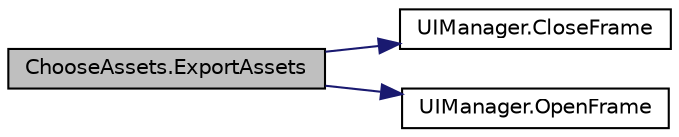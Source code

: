 digraph "ChooseAssets.ExportAssets"
{
  edge [fontname="Helvetica",fontsize="10",labelfontname="Helvetica",labelfontsize="10"];
  node [fontname="Helvetica",fontsize="10",shape=record];
  rankdir="LR";
  Node3 [label="ChooseAssets.ExportAssets",height=0.2,width=0.4,color="black", fillcolor="grey75", style="filled", fontcolor="black"];
  Node3 -> Node4 [color="midnightblue",fontsize="10",style="solid",fontname="Helvetica"];
  Node4 [label="UIManager.CloseFrame",height=0.2,width=0.4,color="black", fillcolor="white", style="filled",URL="$class_u_i_manager.html#af87d963218bbc32aaa369122fae18f6b",tooltip="Closes the curent open frame "];
  Node3 -> Node5 [color="midnightblue",fontsize="10",style="solid",fontname="Helvetica"];
  Node5 [label="UIManager.OpenFrame",height=0.2,width=0.4,color="black", fillcolor="white", style="filled",URL="$class_u_i_manager.html#a962aaa723c986023cd8345211f2c9a5f",tooltip="Opens a specific frame "];
}
